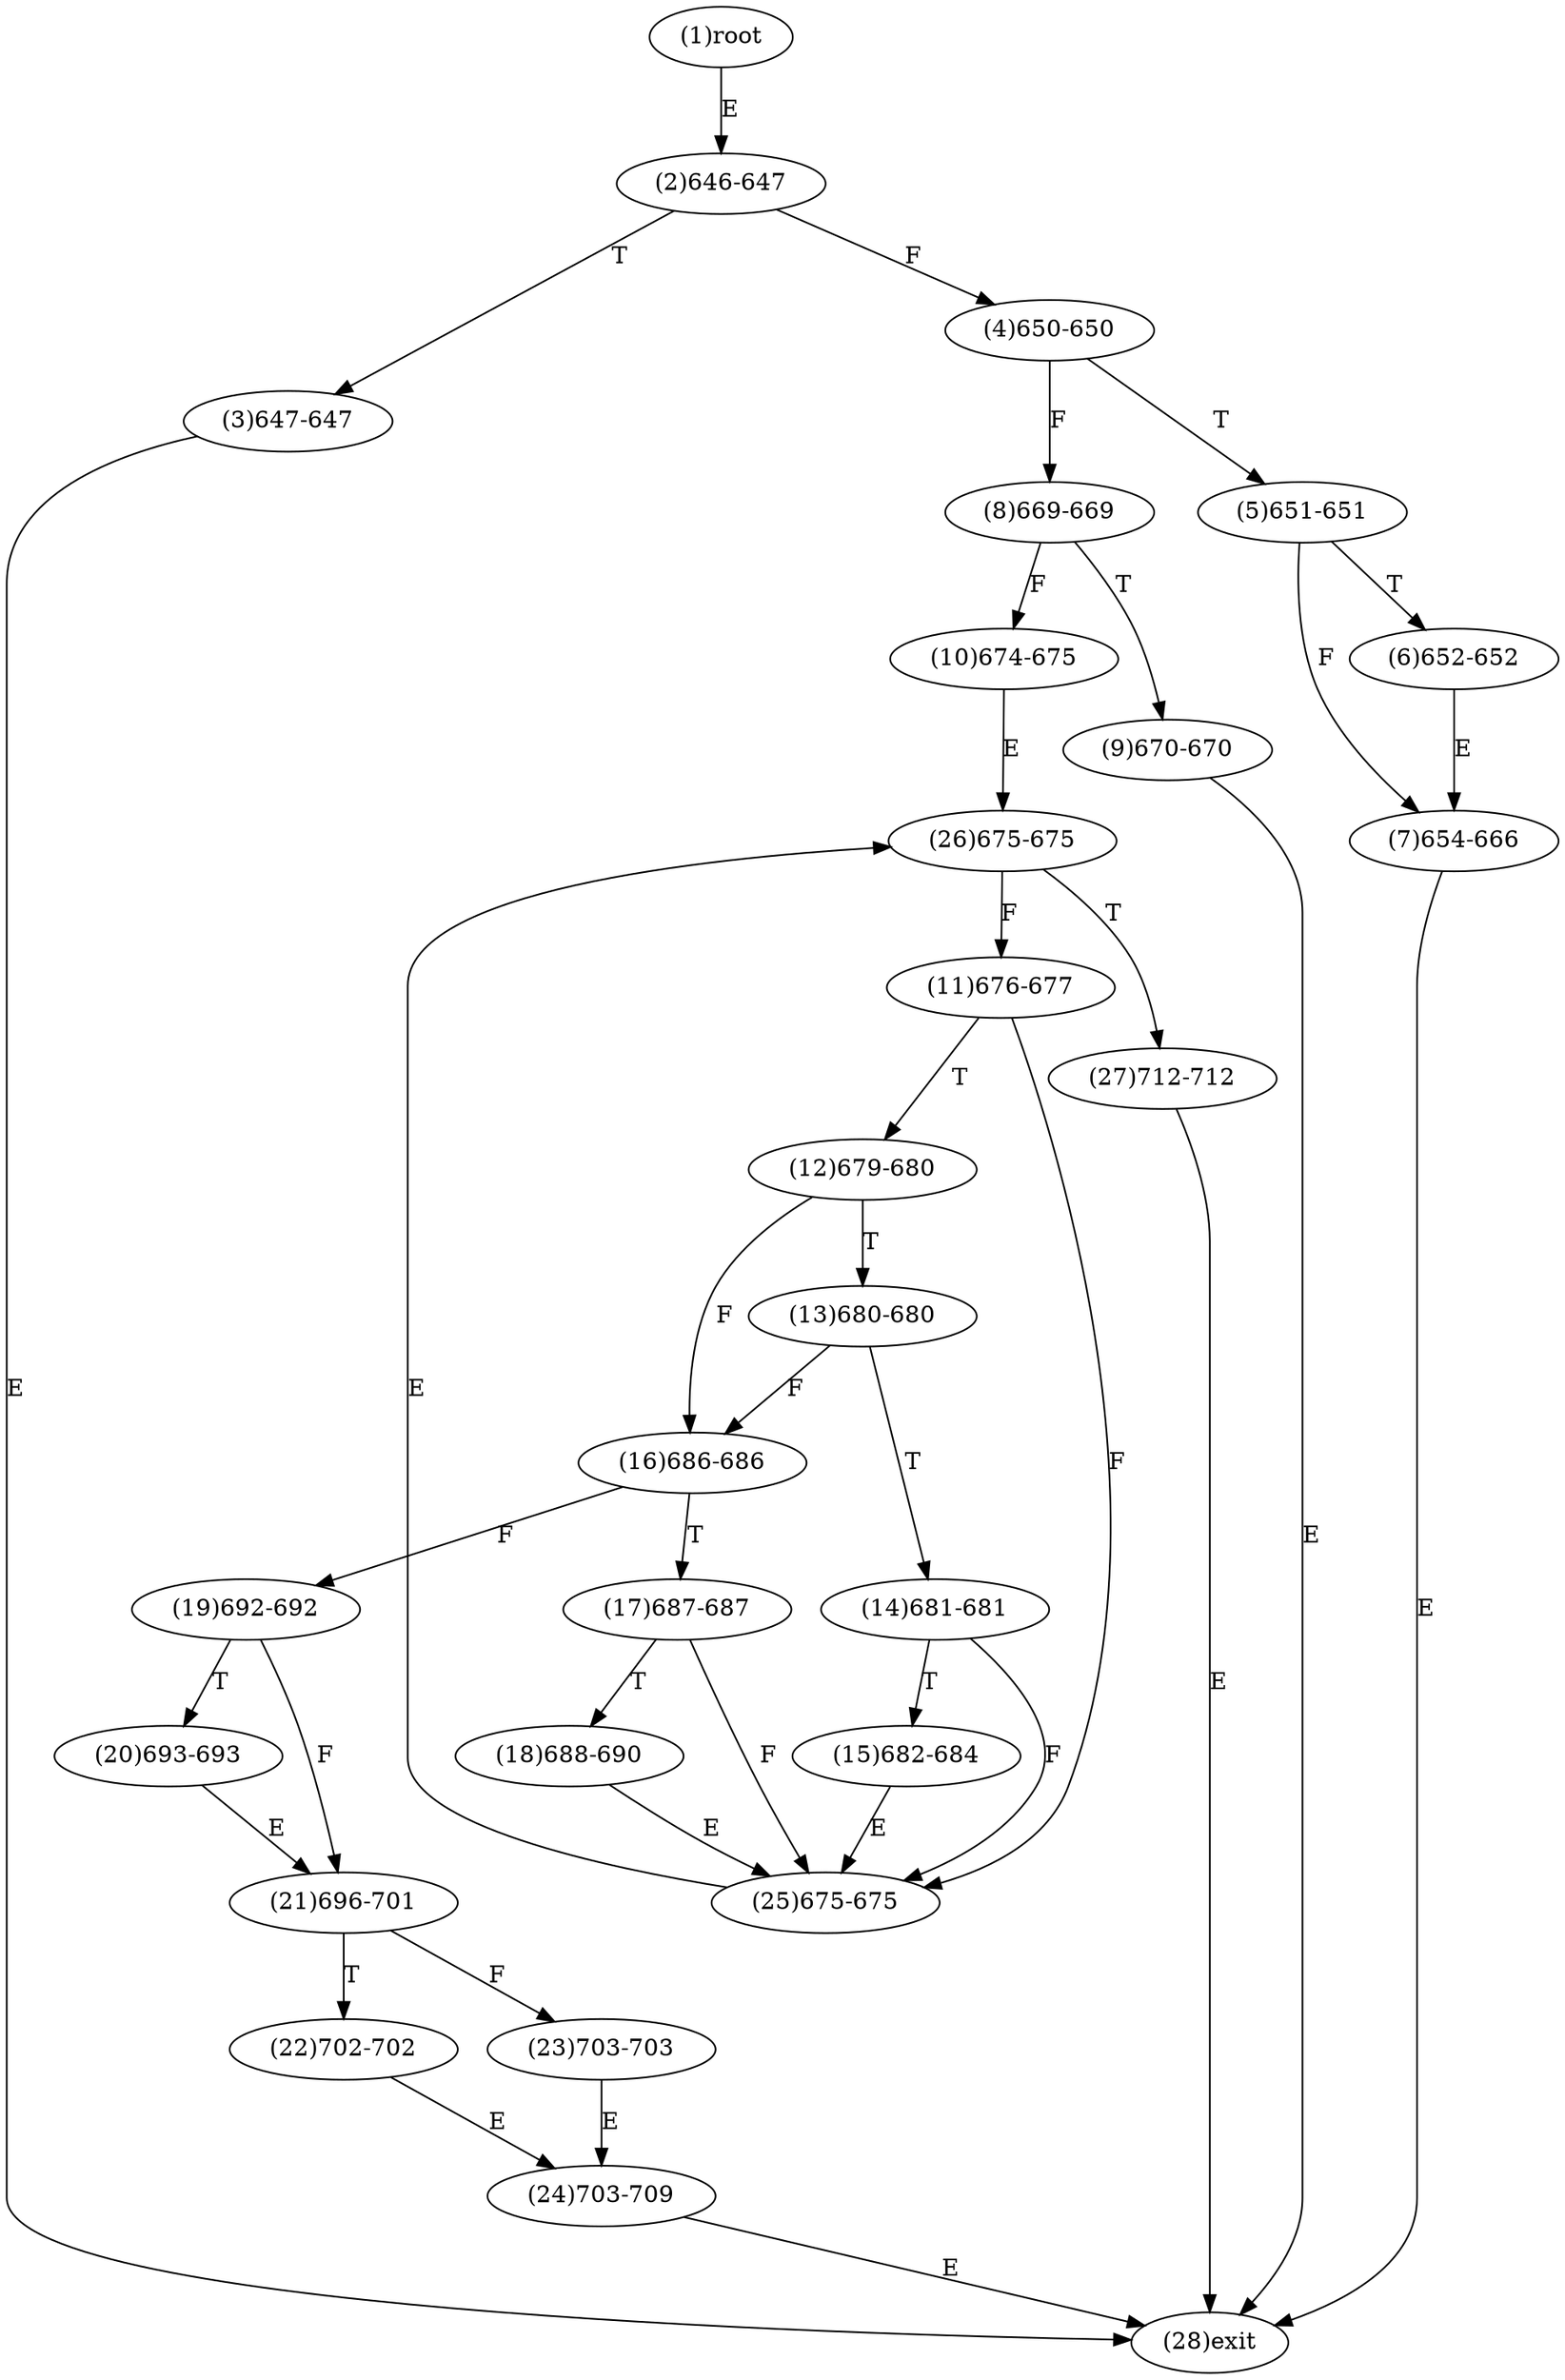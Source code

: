 digraph "" { 
1[ label="(1)root"];
2[ label="(2)646-647"];
3[ label="(3)647-647"];
4[ label="(4)650-650"];
5[ label="(5)651-651"];
6[ label="(6)652-652"];
7[ label="(7)654-666"];
8[ label="(8)669-669"];
9[ label="(9)670-670"];
10[ label="(10)674-675"];
11[ label="(11)676-677"];
12[ label="(12)679-680"];
13[ label="(13)680-680"];
14[ label="(14)681-681"];
15[ label="(15)682-684"];
17[ label="(17)687-687"];
16[ label="(16)686-686"];
19[ label="(19)692-692"];
18[ label="(18)688-690"];
21[ label="(21)696-701"];
20[ label="(20)693-693"];
23[ label="(23)703-703"];
22[ label="(22)702-702"];
25[ label="(25)675-675"];
24[ label="(24)703-709"];
27[ label="(27)712-712"];
26[ label="(26)675-675"];
28[ label="(28)exit"];
1->2[ label="E"];
2->4[ label="F"];
2->3[ label="T"];
3->28[ label="E"];
4->8[ label="F"];
4->5[ label="T"];
5->7[ label="F"];
5->6[ label="T"];
6->7[ label="E"];
7->28[ label="E"];
8->10[ label="F"];
8->9[ label="T"];
9->28[ label="E"];
10->26[ label="E"];
11->25[ label="F"];
11->12[ label="T"];
12->16[ label="F"];
12->13[ label="T"];
13->16[ label="F"];
13->14[ label="T"];
14->25[ label="F"];
14->15[ label="T"];
15->25[ label="E"];
16->19[ label="F"];
16->17[ label="T"];
17->25[ label="F"];
17->18[ label="T"];
18->25[ label="E"];
19->21[ label="F"];
19->20[ label="T"];
20->21[ label="E"];
21->23[ label="F"];
21->22[ label="T"];
22->24[ label="E"];
23->24[ label="E"];
24->28[ label="E"];
25->26[ label="E"];
26->11[ label="F"];
26->27[ label="T"];
27->28[ label="E"];
}